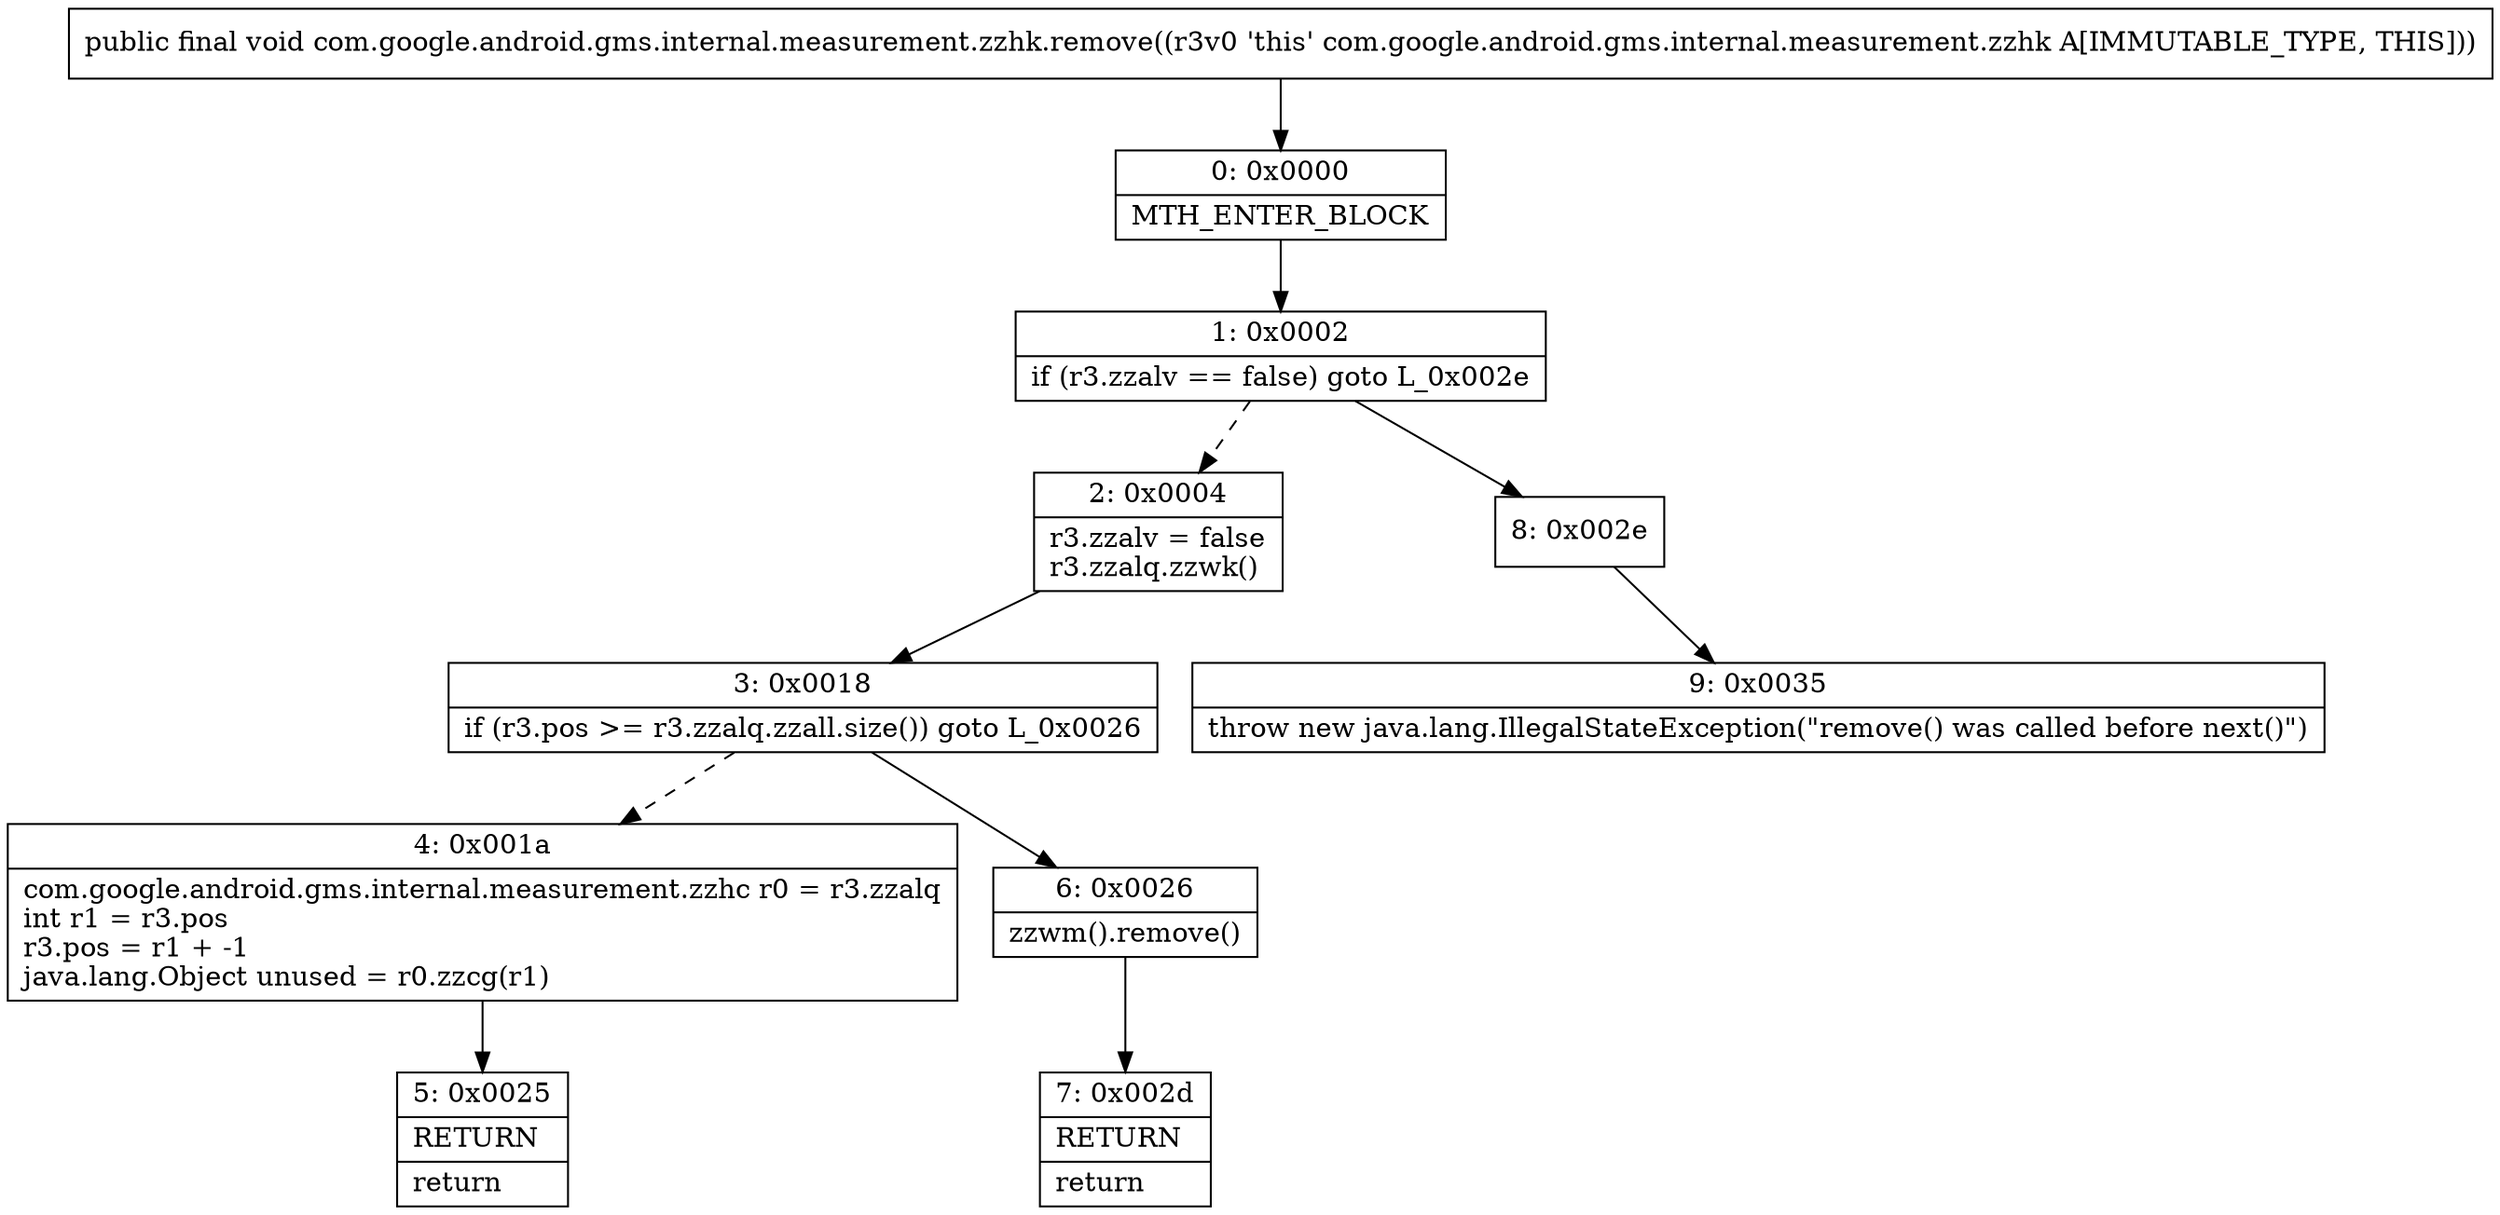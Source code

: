 digraph "CFG forcom.google.android.gms.internal.measurement.zzhk.remove()V" {
Node_0 [shape=record,label="{0\:\ 0x0000|MTH_ENTER_BLOCK\l}"];
Node_1 [shape=record,label="{1\:\ 0x0002|if (r3.zzalv == false) goto L_0x002e\l}"];
Node_2 [shape=record,label="{2\:\ 0x0004|r3.zzalv = false\lr3.zzalq.zzwk()\l}"];
Node_3 [shape=record,label="{3\:\ 0x0018|if (r3.pos \>= r3.zzalq.zzall.size()) goto L_0x0026\l}"];
Node_4 [shape=record,label="{4\:\ 0x001a|com.google.android.gms.internal.measurement.zzhc r0 = r3.zzalq\lint r1 = r3.pos\lr3.pos = r1 + \-1\ljava.lang.Object unused = r0.zzcg(r1)\l}"];
Node_5 [shape=record,label="{5\:\ 0x0025|RETURN\l|return\l}"];
Node_6 [shape=record,label="{6\:\ 0x0026|zzwm().remove()\l}"];
Node_7 [shape=record,label="{7\:\ 0x002d|RETURN\l|return\l}"];
Node_8 [shape=record,label="{8\:\ 0x002e}"];
Node_9 [shape=record,label="{9\:\ 0x0035|throw new java.lang.IllegalStateException(\"remove() was called before next()\")\l}"];
MethodNode[shape=record,label="{public final void com.google.android.gms.internal.measurement.zzhk.remove((r3v0 'this' com.google.android.gms.internal.measurement.zzhk A[IMMUTABLE_TYPE, THIS])) }"];
MethodNode -> Node_0;
Node_0 -> Node_1;
Node_1 -> Node_2[style=dashed];
Node_1 -> Node_8;
Node_2 -> Node_3;
Node_3 -> Node_4[style=dashed];
Node_3 -> Node_6;
Node_4 -> Node_5;
Node_6 -> Node_7;
Node_8 -> Node_9;
}

